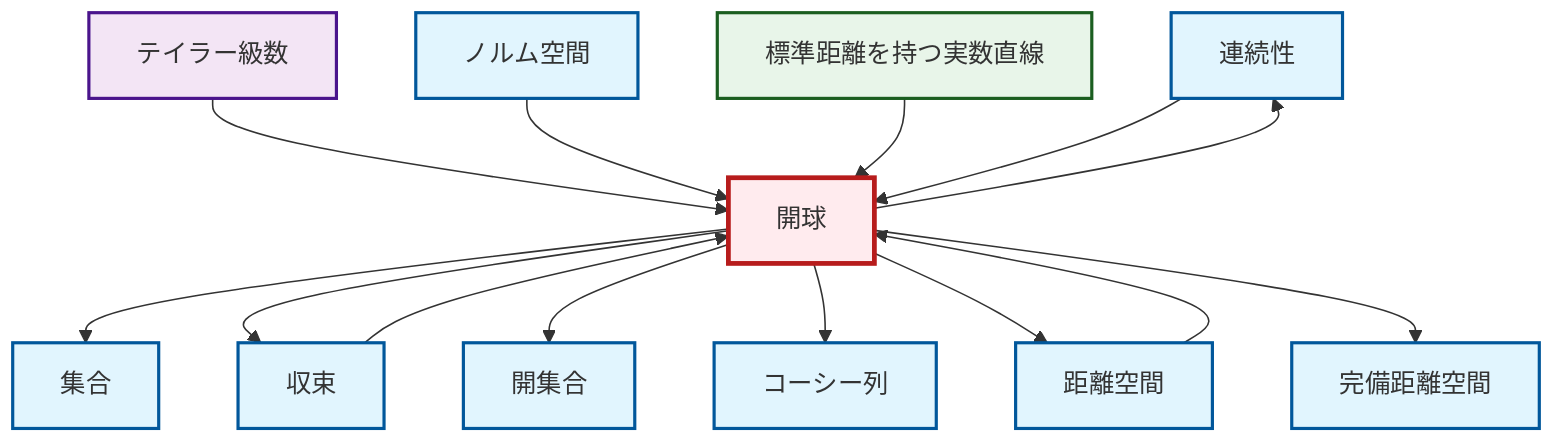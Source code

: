 graph TD
    classDef definition fill:#e1f5fe,stroke:#01579b,stroke-width:2px
    classDef theorem fill:#f3e5f5,stroke:#4a148c,stroke-width:2px
    classDef axiom fill:#fff3e0,stroke:#e65100,stroke-width:2px
    classDef example fill:#e8f5e9,stroke:#1b5e20,stroke-width:2px
    classDef current fill:#ffebee,stroke:#b71c1c,stroke-width:3px
    def-continuity["連続性"]:::definition
    def-open-set["開集合"]:::definition
    ex-real-line-metric["標準距離を持つ実数直線"]:::example
    thm-taylor-series["テイラー級数"]:::theorem
    def-open-ball["開球"]:::definition
    def-cauchy-sequence["コーシー列"]:::definition
    def-complete-metric-space["完備距離空間"]:::definition
    def-set["集合"]:::definition
    def-normed-vector-space["ノルム空間"]:::definition
    def-metric-space["距離空間"]:::definition
    def-convergence["収束"]:::definition
    def-open-ball --> def-set
    def-open-ball --> def-convergence
    def-metric-space --> def-open-ball
    def-open-ball --> def-open-set
    thm-taylor-series --> def-open-ball
    def-open-ball --> def-cauchy-sequence
    def-open-ball --> def-metric-space
    def-convergence --> def-open-ball
    def-open-ball --> def-complete-metric-space
    def-normed-vector-space --> def-open-ball
    def-open-ball --> def-continuity
    ex-real-line-metric --> def-open-ball
    def-continuity --> def-open-ball
    class def-open-ball current